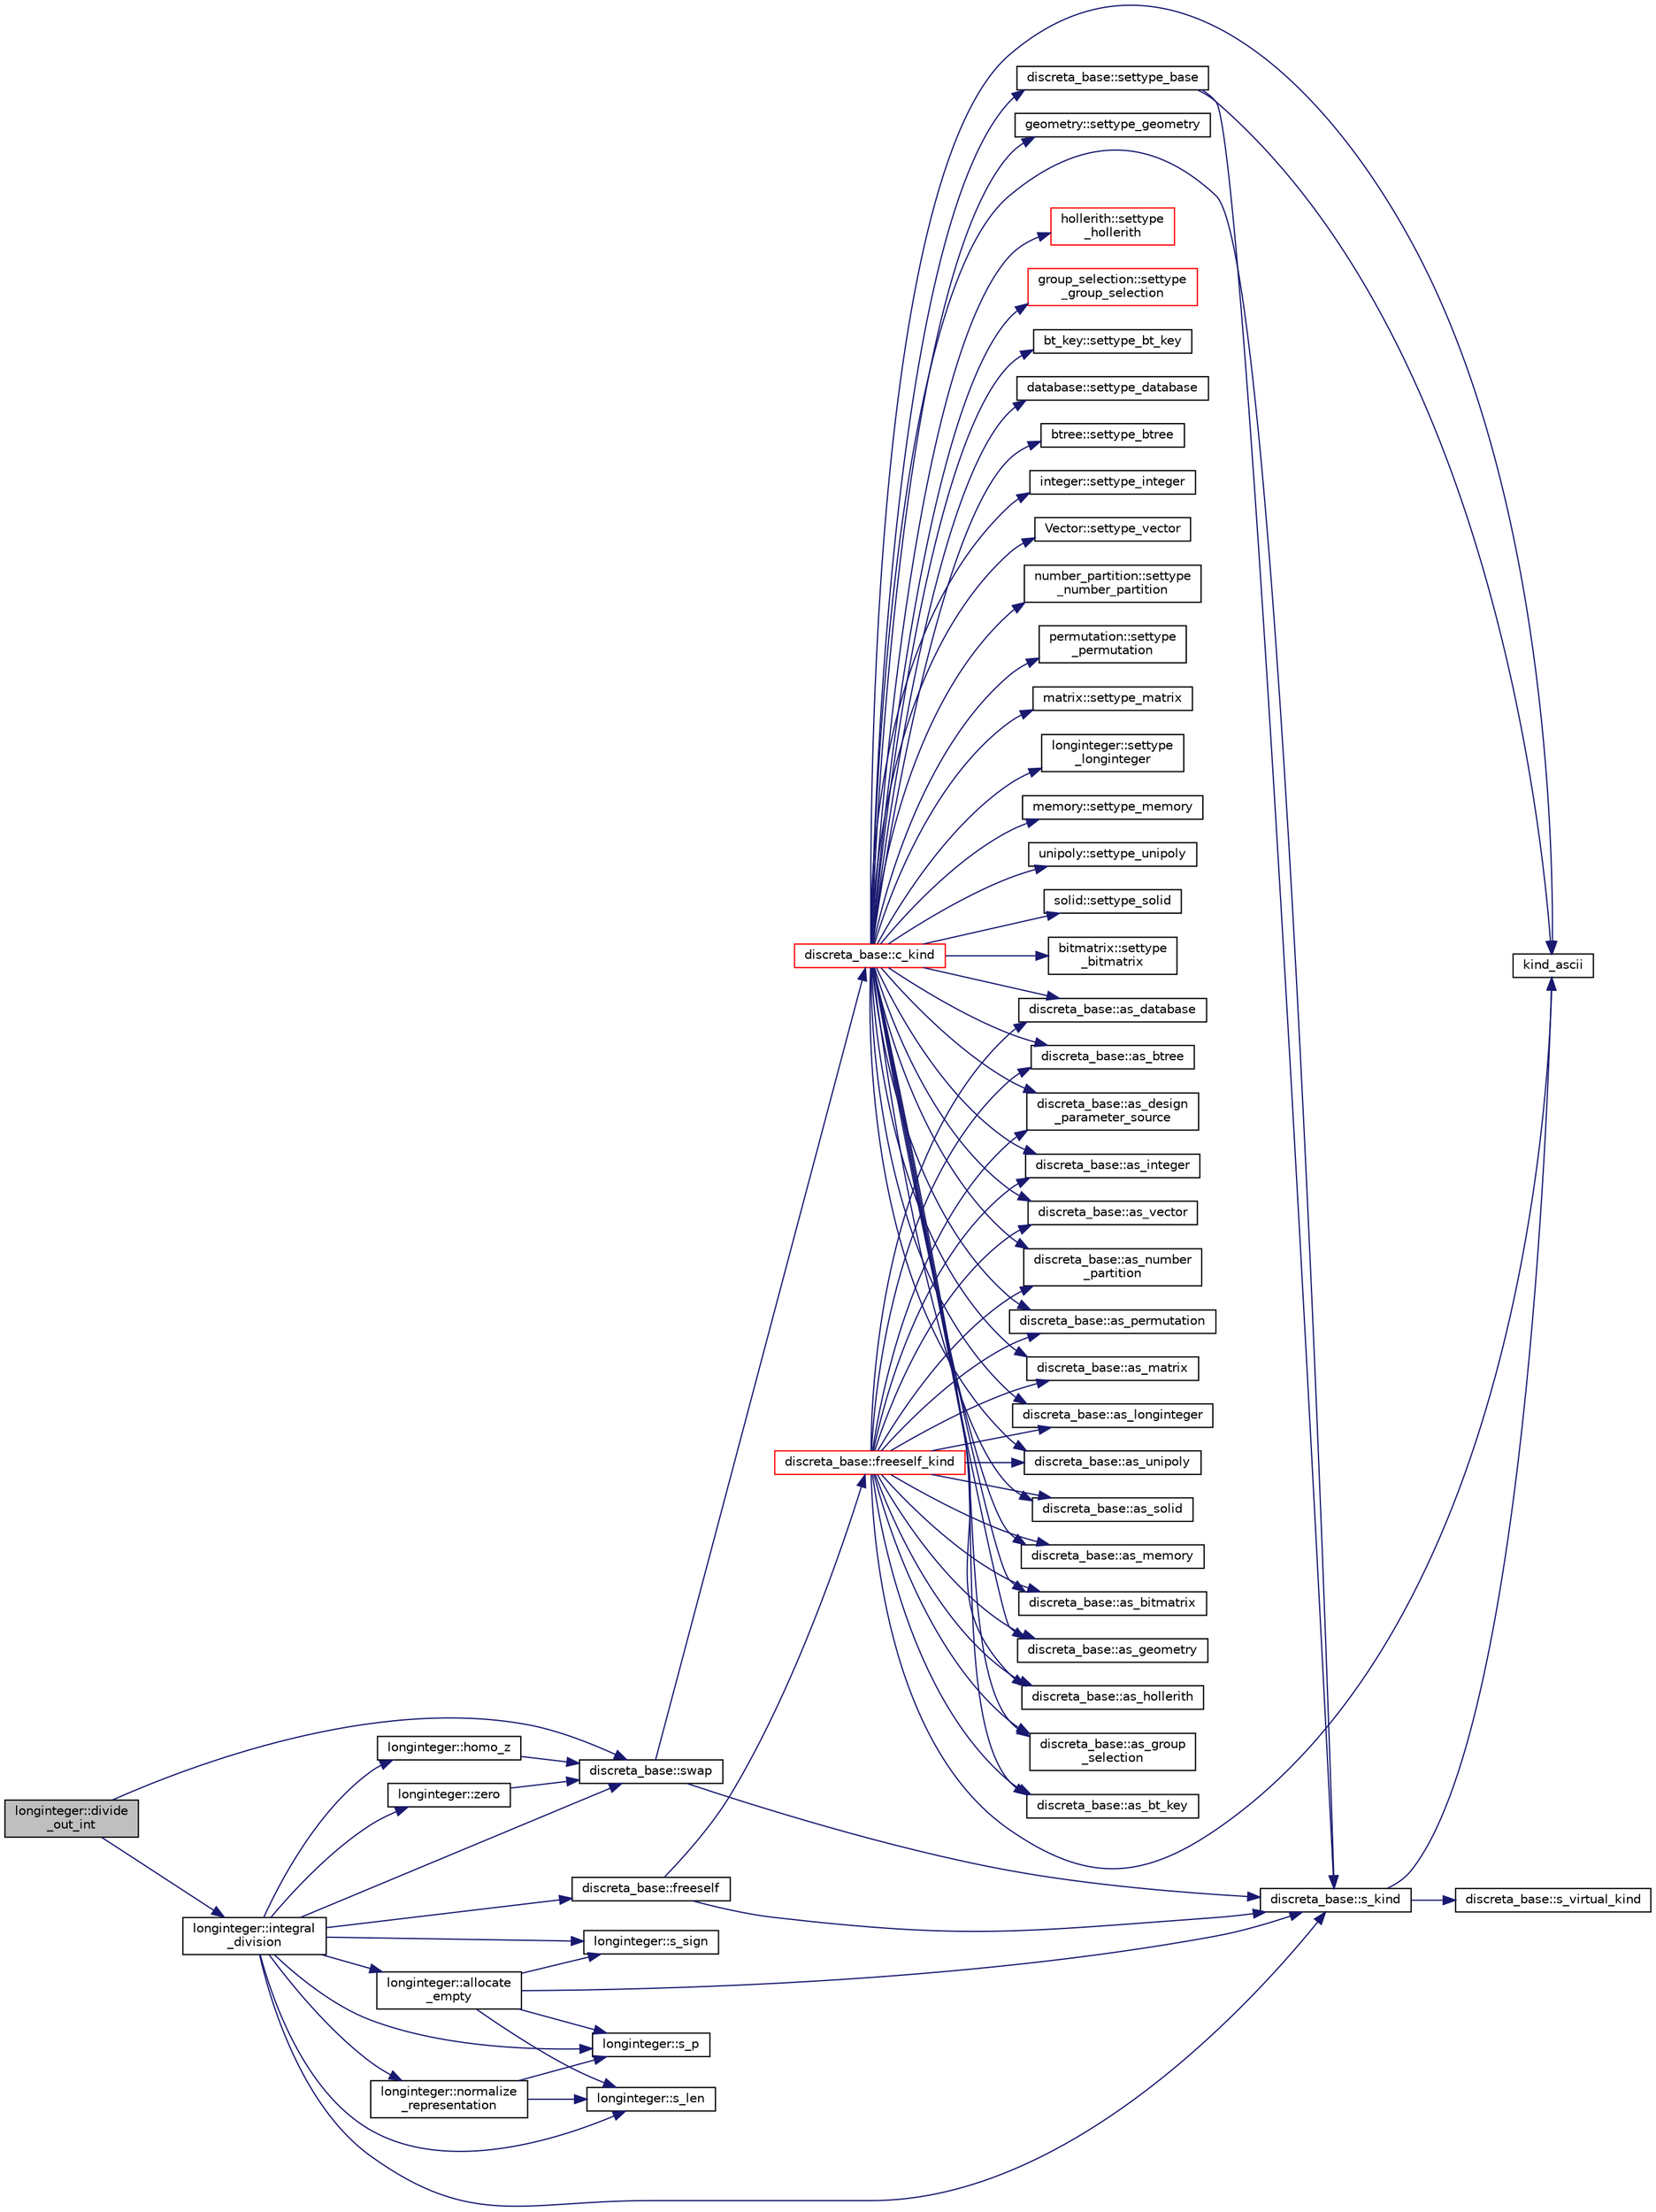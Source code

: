 digraph "longinteger::divide_out_int"
{
  edge [fontname="Helvetica",fontsize="10",labelfontname="Helvetica",labelfontsize="10"];
  node [fontname="Helvetica",fontsize="10",shape=record];
  rankdir="LR";
  Node334 [label="longinteger::divide\l_out_int",height=0.2,width=0.4,color="black", fillcolor="grey75", style="filled", fontcolor="black"];
  Node334 -> Node335 [color="midnightblue",fontsize="10",style="solid",fontname="Helvetica"];
  Node335 [label="longinteger::integral\l_division",height=0.2,width=0.4,color="black", fillcolor="white", style="filled",URL="$d3/d71/classlonginteger.html#a692f761cfc91770ca40ab5c2df4bd358"];
  Node335 -> Node336 [color="midnightblue",fontsize="10",style="solid",fontname="Helvetica"];
  Node336 [label="discreta_base::s_kind",height=0.2,width=0.4,color="black", fillcolor="white", style="filled",URL="$d7/d71/classdiscreta__base.html#a8a830025c74adbbc3362418a7c2ba157"];
  Node336 -> Node337 [color="midnightblue",fontsize="10",style="solid",fontname="Helvetica"];
  Node337 [label="discreta_base::s_virtual_kind",height=0.2,width=0.4,color="black", fillcolor="white", style="filled",URL="$d7/d71/classdiscreta__base.html#a52778a6d6943a468be083d0785d418fb"];
  Node336 -> Node338 [color="midnightblue",fontsize="10",style="solid",fontname="Helvetica"];
  Node338 [label="kind_ascii",height=0.2,width=0.4,color="black", fillcolor="white", style="filled",URL="$d9/d60/discreta_8h.html#ad0ce825a9f29bc6cec27e1b64cfe27bf"];
  Node335 -> Node339 [color="midnightblue",fontsize="10",style="solid",fontname="Helvetica"];
  Node339 [label="longinteger::homo_z",height=0.2,width=0.4,color="black", fillcolor="white", style="filled",URL="$d3/d71/classlonginteger.html#a986e829bf35eca2b9f24b1b3766d5677"];
  Node339 -> Node340 [color="midnightblue",fontsize="10",style="solid",fontname="Helvetica"];
  Node340 [label="discreta_base::swap",height=0.2,width=0.4,color="black", fillcolor="white", style="filled",URL="$d7/d71/classdiscreta__base.html#a2e8acbb9d3476675dac5b6a583b0293e"];
  Node340 -> Node336 [color="midnightblue",fontsize="10",style="solid",fontname="Helvetica"];
  Node340 -> Node341 [color="midnightblue",fontsize="10",style="solid",fontname="Helvetica"];
  Node341 [label="discreta_base::c_kind",height=0.2,width=0.4,color="red", fillcolor="white", style="filled",URL="$d7/d71/classdiscreta__base.html#adc2ff61589c2d083688e7a43f333cb62"];
  Node341 -> Node342 [color="midnightblue",fontsize="10",style="solid",fontname="Helvetica"];
  Node342 [label="discreta_base::settype_base",height=0.2,width=0.4,color="black", fillcolor="white", style="filled",URL="$d7/d71/classdiscreta__base.html#a4f42899a89447d1c3993ea07c38f8ad4"];
  Node342 -> Node336 [color="midnightblue",fontsize="10",style="solid",fontname="Helvetica"];
  Node342 -> Node338 [color="midnightblue",fontsize="10",style="solid",fontname="Helvetica"];
  Node341 -> Node343 [color="midnightblue",fontsize="10",style="solid",fontname="Helvetica"];
  Node343 [label="discreta_base::as_integer",height=0.2,width=0.4,color="black", fillcolor="white", style="filled",URL="$d7/d71/classdiscreta__base.html#a00d7691eaf874fd283d942692fe8dd26"];
  Node341 -> Node344 [color="midnightblue",fontsize="10",style="solid",fontname="Helvetica"];
  Node344 [label="integer::settype_integer",height=0.2,width=0.4,color="black", fillcolor="white", style="filled",URL="$d0/de5/classinteger.html#a6265c65ef311229acd513d748faba796"];
  Node341 -> Node345 [color="midnightblue",fontsize="10",style="solid",fontname="Helvetica"];
  Node345 [label="discreta_base::as_vector",height=0.2,width=0.4,color="black", fillcolor="white", style="filled",URL="$d7/d71/classdiscreta__base.html#a7bdd6cae39c380b128ee9e17e42cf020"];
  Node341 -> Node346 [color="midnightblue",fontsize="10",style="solid",fontname="Helvetica"];
  Node346 [label="Vector::settype_vector",height=0.2,width=0.4,color="black", fillcolor="white", style="filled",URL="$d5/db2/class_vector.html#a34e0d00b18c051f23904a8429fa6c8b4"];
  Node341 -> Node347 [color="midnightblue",fontsize="10",style="solid",fontname="Helvetica"];
  Node347 [label="discreta_base::as_number\l_partition",height=0.2,width=0.4,color="black", fillcolor="white", style="filled",URL="$d7/d71/classdiscreta__base.html#a307aa09de0e925d46697707968ffab00"];
  Node341 -> Node348 [color="midnightblue",fontsize="10",style="solid",fontname="Helvetica"];
  Node348 [label="number_partition::settype\l_number_partition",height=0.2,width=0.4,color="black", fillcolor="white", style="filled",URL="$df/d50/classnumber__partition.html#a3aaec1b557758f643ffc8555bbc358be"];
  Node341 -> Node349 [color="midnightblue",fontsize="10",style="solid",fontname="Helvetica"];
  Node349 [label="discreta_base::as_permutation",height=0.2,width=0.4,color="black", fillcolor="white", style="filled",URL="$d7/d71/classdiscreta__base.html#aa4e72f36a82984239b12ae831e131098"];
  Node341 -> Node350 [color="midnightblue",fontsize="10",style="solid",fontname="Helvetica"];
  Node350 [label="permutation::settype\l_permutation",height=0.2,width=0.4,color="black", fillcolor="white", style="filled",URL="$d0/d08/classpermutation.html#af1eea29f86195cede9562e444664c28c"];
  Node341 -> Node351 [color="midnightblue",fontsize="10",style="solid",fontname="Helvetica"];
  Node351 [label="discreta_base::as_matrix",height=0.2,width=0.4,color="black", fillcolor="white", style="filled",URL="$d7/d71/classdiscreta__base.html#ae4d7f56d917a4707b838fbffde6467ff"];
  Node341 -> Node352 [color="midnightblue",fontsize="10",style="solid",fontname="Helvetica"];
  Node352 [label="matrix::settype_matrix",height=0.2,width=0.4,color="black", fillcolor="white", style="filled",URL="$d1/d8d/classmatrix.html#a1780283a64a789e4084d792683d276bb"];
  Node341 -> Node353 [color="midnightblue",fontsize="10",style="solid",fontname="Helvetica"];
  Node353 [label="discreta_base::as_longinteger",height=0.2,width=0.4,color="black", fillcolor="white", style="filled",URL="$d7/d71/classdiscreta__base.html#a20a094639eb711b10c8694c51937f7cd"];
  Node341 -> Node354 [color="midnightblue",fontsize="10",style="solid",fontname="Helvetica"];
  Node354 [label="longinteger::settype\l_longinteger",height=0.2,width=0.4,color="black", fillcolor="white", style="filled",URL="$d3/d71/classlonginteger.html#ae5f811ece8df31b9ff114368a18e1dc5"];
  Node341 -> Node355 [color="midnightblue",fontsize="10",style="solid",fontname="Helvetica"];
  Node355 [label="discreta_base::as_memory",height=0.2,width=0.4,color="black", fillcolor="white", style="filled",URL="$d7/d71/classdiscreta__base.html#ad94b2d7dce0cd4fa22db57f6e79c4bd2"];
  Node341 -> Node356 [color="midnightblue",fontsize="10",style="solid",fontname="Helvetica"];
  Node356 [label="memory::settype_memory",height=0.2,width=0.4,color="black", fillcolor="white", style="filled",URL="$d8/d99/classmemory.html#a33aae277f9b8fe36b02e9d5da895451b"];
  Node341 -> Node357 [color="midnightblue",fontsize="10",style="solid",fontname="Helvetica"];
  Node357 [label="discreta_base::as_unipoly",height=0.2,width=0.4,color="black", fillcolor="white", style="filled",URL="$d7/d71/classdiscreta__base.html#ad50d8027f039fe5c2478cddb243adc9d"];
  Node341 -> Node358 [color="midnightblue",fontsize="10",style="solid",fontname="Helvetica"];
  Node358 [label="unipoly::settype_unipoly",height=0.2,width=0.4,color="black", fillcolor="white", style="filled",URL="$d1/d89/classunipoly.html#a8db854fcc85c5e1150b1f1b1c005c95b"];
  Node341 -> Node359 [color="midnightblue",fontsize="10",style="solid",fontname="Helvetica"];
  Node359 [label="discreta_base::as_solid",height=0.2,width=0.4,color="black", fillcolor="white", style="filled",URL="$d7/d71/classdiscreta__base.html#a1fc5f2b85ec97ab0a69dd64903c970a5"];
  Node341 -> Node360 [color="midnightblue",fontsize="10",style="solid",fontname="Helvetica"];
  Node360 [label="solid::settype_solid",height=0.2,width=0.4,color="black", fillcolor="white", style="filled",URL="$d8/def/classsolid.html#a775bd4821f75a8aee4ea3d4335ff90e0"];
  Node341 -> Node361 [color="midnightblue",fontsize="10",style="solid",fontname="Helvetica"];
  Node361 [label="discreta_base::as_bitmatrix",height=0.2,width=0.4,color="black", fillcolor="white", style="filled",URL="$d7/d71/classdiscreta__base.html#a071ad54ea8ef6c9d1d15f532e5a76df6"];
  Node341 -> Node362 [color="midnightblue",fontsize="10",style="solid",fontname="Helvetica"];
  Node362 [label="bitmatrix::settype\l_bitmatrix",height=0.2,width=0.4,color="black", fillcolor="white", style="filled",URL="$de/dc8/classbitmatrix.html#acb571d947f9526665ebbdc0ce3e2a973"];
  Node341 -> Node363 [color="midnightblue",fontsize="10",style="solid",fontname="Helvetica"];
  Node363 [label="discreta_base::as_geometry",height=0.2,width=0.4,color="black", fillcolor="white", style="filled",URL="$d7/d71/classdiscreta__base.html#a38fc7b4cdd830703e9d87354b79bc5c8"];
  Node341 -> Node364 [color="midnightblue",fontsize="10",style="solid",fontname="Helvetica"];
  Node364 [label="geometry::settype_geometry",height=0.2,width=0.4,color="black", fillcolor="white", style="filled",URL="$da/d44/classgeometry.html#ab4a336baba6a3f56f5ffa053a5be5ba7"];
  Node341 -> Node365 [color="midnightblue",fontsize="10",style="solid",fontname="Helvetica"];
  Node365 [label="discreta_base::as_hollerith",height=0.2,width=0.4,color="black", fillcolor="white", style="filled",URL="$d7/d71/classdiscreta__base.html#a3e66f82711f314710107e2f29e589690"];
  Node341 -> Node366 [color="midnightblue",fontsize="10",style="solid",fontname="Helvetica"];
  Node366 [label="hollerith::settype\l_hollerith",height=0.2,width=0.4,color="red", fillcolor="white", style="filled",URL="$d8/d99/classhollerith.html#a23bbd4acfc88a0e90f1245f243f51f76"];
  Node341 -> Node368 [color="midnightblue",fontsize="10",style="solid",fontname="Helvetica"];
  Node368 [label="discreta_base::as_group\l_selection",height=0.2,width=0.4,color="black", fillcolor="white", style="filled",URL="$d7/d71/classdiscreta__base.html#aae1bac4883c567718bef9fb610abbdc8"];
  Node341 -> Node369 [color="midnightblue",fontsize="10",style="solid",fontname="Helvetica"];
  Node369 [label="group_selection::settype\l_group_selection",height=0.2,width=0.4,color="red", fillcolor="white", style="filled",URL="$d6/db0/classgroup__selection.html#a015ed73b7b8d784bedd4d11ac1fc0ec1"];
  Node341 -> Node372 [color="midnightblue",fontsize="10",style="solid",fontname="Helvetica"];
  Node372 [label="discreta_base::as_bt_key",height=0.2,width=0.4,color="black", fillcolor="white", style="filled",URL="$d7/d71/classdiscreta__base.html#a2734c6e08dca17cf6588bd5064ec1b9f"];
  Node341 -> Node373 [color="midnightblue",fontsize="10",style="solid",fontname="Helvetica"];
  Node373 [label="bt_key::settype_bt_key",height=0.2,width=0.4,color="black", fillcolor="white", style="filled",URL="$d1/de5/classbt__key.html#a352bb10beb7c789d8d29373035824800"];
  Node341 -> Node374 [color="midnightblue",fontsize="10",style="solid",fontname="Helvetica"];
  Node374 [label="discreta_base::as_database",height=0.2,width=0.4,color="black", fillcolor="white", style="filled",URL="$d7/d71/classdiscreta__base.html#ab055d39d58210a2b03ba3d33703b09a9"];
  Node341 -> Node375 [color="midnightblue",fontsize="10",style="solid",fontname="Helvetica"];
  Node375 [label="database::settype_database",height=0.2,width=0.4,color="black", fillcolor="white", style="filled",URL="$db/d72/classdatabase.html#a014639aa001462e480eb1f3984839b72"];
  Node341 -> Node376 [color="midnightblue",fontsize="10",style="solid",fontname="Helvetica"];
  Node376 [label="discreta_base::as_btree",height=0.2,width=0.4,color="black", fillcolor="white", style="filled",URL="$d7/d71/classdiscreta__base.html#a78e76674cef2ec113c17989c11288778"];
  Node341 -> Node377 [color="midnightblue",fontsize="10",style="solid",fontname="Helvetica"];
  Node377 [label="btree::settype_btree",height=0.2,width=0.4,color="black", fillcolor="white", style="filled",URL="$dd/db0/classbtree.html#a5a1b9773c848908a6050cc733d2d9780"];
  Node341 -> Node378 [color="midnightblue",fontsize="10",style="solid",fontname="Helvetica"];
  Node378 [label="discreta_base::as_design\l_parameter_source",height=0.2,width=0.4,color="black", fillcolor="white", style="filled",URL="$d7/d71/classdiscreta__base.html#a59cbf837c6582ded5bc586265d13d81a"];
  Node341 -> Node338 [color="midnightblue",fontsize="10",style="solid",fontname="Helvetica"];
  Node341 -> Node336 [color="midnightblue",fontsize="10",style="solid",fontname="Helvetica"];
  Node335 -> Node382 [color="midnightblue",fontsize="10",style="solid",fontname="Helvetica"];
  Node382 [label="longinteger::normalize\l_representation",height=0.2,width=0.4,color="black", fillcolor="white", style="filled",URL="$d3/d71/classlonginteger.html#a5e03d4e260c963943ba123114314c88b"];
  Node382 -> Node383 [color="midnightblue",fontsize="10",style="solid",fontname="Helvetica"];
  Node383 [label="longinteger::s_len",height=0.2,width=0.4,color="black", fillcolor="white", style="filled",URL="$d3/d71/classlonginteger.html#a5d414ae211f4e16abd932257351c74df"];
  Node382 -> Node384 [color="midnightblue",fontsize="10",style="solid",fontname="Helvetica"];
  Node384 [label="longinteger::s_p",height=0.2,width=0.4,color="black", fillcolor="white", style="filled",URL="$d3/d71/classlonginteger.html#aa946d4c3bfd34bbfd0b811d5f5795f82"];
  Node335 -> Node383 [color="midnightblue",fontsize="10",style="solid",fontname="Helvetica"];
  Node335 -> Node385 [color="midnightblue",fontsize="10",style="solid",fontname="Helvetica"];
  Node385 [label="longinteger::zero",height=0.2,width=0.4,color="black", fillcolor="white", style="filled",URL="$d3/d71/classlonginteger.html#a082d0c05f45c21f188e17a8463a42800"];
  Node385 -> Node340 [color="midnightblue",fontsize="10",style="solid",fontname="Helvetica"];
  Node335 -> Node340 [color="midnightblue",fontsize="10",style="solid",fontname="Helvetica"];
  Node335 -> Node386 [color="midnightblue",fontsize="10",style="solid",fontname="Helvetica"];
  Node386 [label="longinteger::allocate\l_empty",height=0.2,width=0.4,color="black", fillcolor="white", style="filled",URL="$d3/d71/classlonginteger.html#a40b25b8aed02337972489655293eda99"];
  Node386 -> Node336 [color="midnightblue",fontsize="10",style="solid",fontname="Helvetica"];
  Node386 -> Node387 [color="midnightblue",fontsize="10",style="solid",fontname="Helvetica"];
  Node387 [label="longinteger::s_sign",height=0.2,width=0.4,color="black", fillcolor="white", style="filled",URL="$d3/d71/classlonginteger.html#a33f5b6c545e97635cb71670f76ed1fb3"];
  Node386 -> Node383 [color="midnightblue",fontsize="10",style="solid",fontname="Helvetica"];
  Node386 -> Node384 [color="midnightblue",fontsize="10",style="solid",fontname="Helvetica"];
  Node335 -> Node387 [color="midnightblue",fontsize="10",style="solid",fontname="Helvetica"];
  Node335 -> Node388 [color="midnightblue",fontsize="10",style="solid",fontname="Helvetica"];
  Node388 [label="discreta_base::freeself",height=0.2,width=0.4,color="black", fillcolor="white", style="filled",URL="$d7/d71/classdiscreta__base.html#a9a3c9501a562293b5667c11b9174d6e5"];
  Node388 -> Node389 [color="midnightblue",fontsize="10",style="solid",fontname="Helvetica"];
  Node389 [label="discreta_base::freeself_kind",height=0.2,width=0.4,color="red", fillcolor="white", style="filled",URL="$d7/d71/classdiscreta__base.html#a63a23ada2165b3838fab719ed458cec8"];
  Node389 -> Node343 [color="midnightblue",fontsize="10",style="solid",fontname="Helvetica"];
  Node389 -> Node345 [color="midnightblue",fontsize="10",style="solid",fontname="Helvetica"];
  Node389 -> Node347 [color="midnightblue",fontsize="10",style="solid",fontname="Helvetica"];
  Node389 -> Node349 [color="midnightblue",fontsize="10",style="solid",fontname="Helvetica"];
  Node389 -> Node351 [color="midnightblue",fontsize="10",style="solid",fontname="Helvetica"];
  Node389 -> Node353 [color="midnightblue",fontsize="10",style="solid",fontname="Helvetica"];
  Node389 -> Node355 [color="midnightblue",fontsize="10",style="solid",fontname="Helvetica"];
  Node389 -> Node357 [color="midnightblue",fontsize="10",style="solid",fontname="Helvetica"];
  Node389 -> Node359 [color="midnightblue",fontsize="10",style="solid",fontname="Helvetica"];
  Node389 -> Node361 [color="midnightblue",fontsize="10",style="solid",fontname="Helvetica"];
  Node389 -> Node363 [color="midnightblue",fontsize="10",style="solid",fontname="Helvetica"];
  Node389 -> Node365 [color="midnightblue",fontsize="10",style="solid",fontname="Helvetica"];
  Node389 -> Node368 [color="midnightblue",fontsize="10",style="solid",fontname="Helvetica"];
  Node389 -> Node372 [color="midnightblue",fontsize="10",style="solid",fontname="Helvetica"];
  Node389 -> Node374 [color="midnightblue",fontsize="10",style="solid",fontname="Helvetica"];
  Node389 -> Node376 [color="midnightblue",fontsize="10",style="solid",fontname="Helvetica"];
  Node389 -> Node378 [color="midnightblue",fontsize="10",style="solid",fontname="Helvetica"];
  Node389 -> Node338 [color="midnightblue",fontsize="10",style="solid",fontname="Helvetica"];
  Node388 -> Node336 [color="midnightblue",fontsize="10",style="solid",fontname="Helvetica"];
  Node335 -> Node384 [color="midnightblue",fontsize="10",style="solid",fontname="Helvetica"];
  Node334 -> Node340 [color="midnightblue",fontsize="10",style="solid",fontname="Helvetica"];
}
